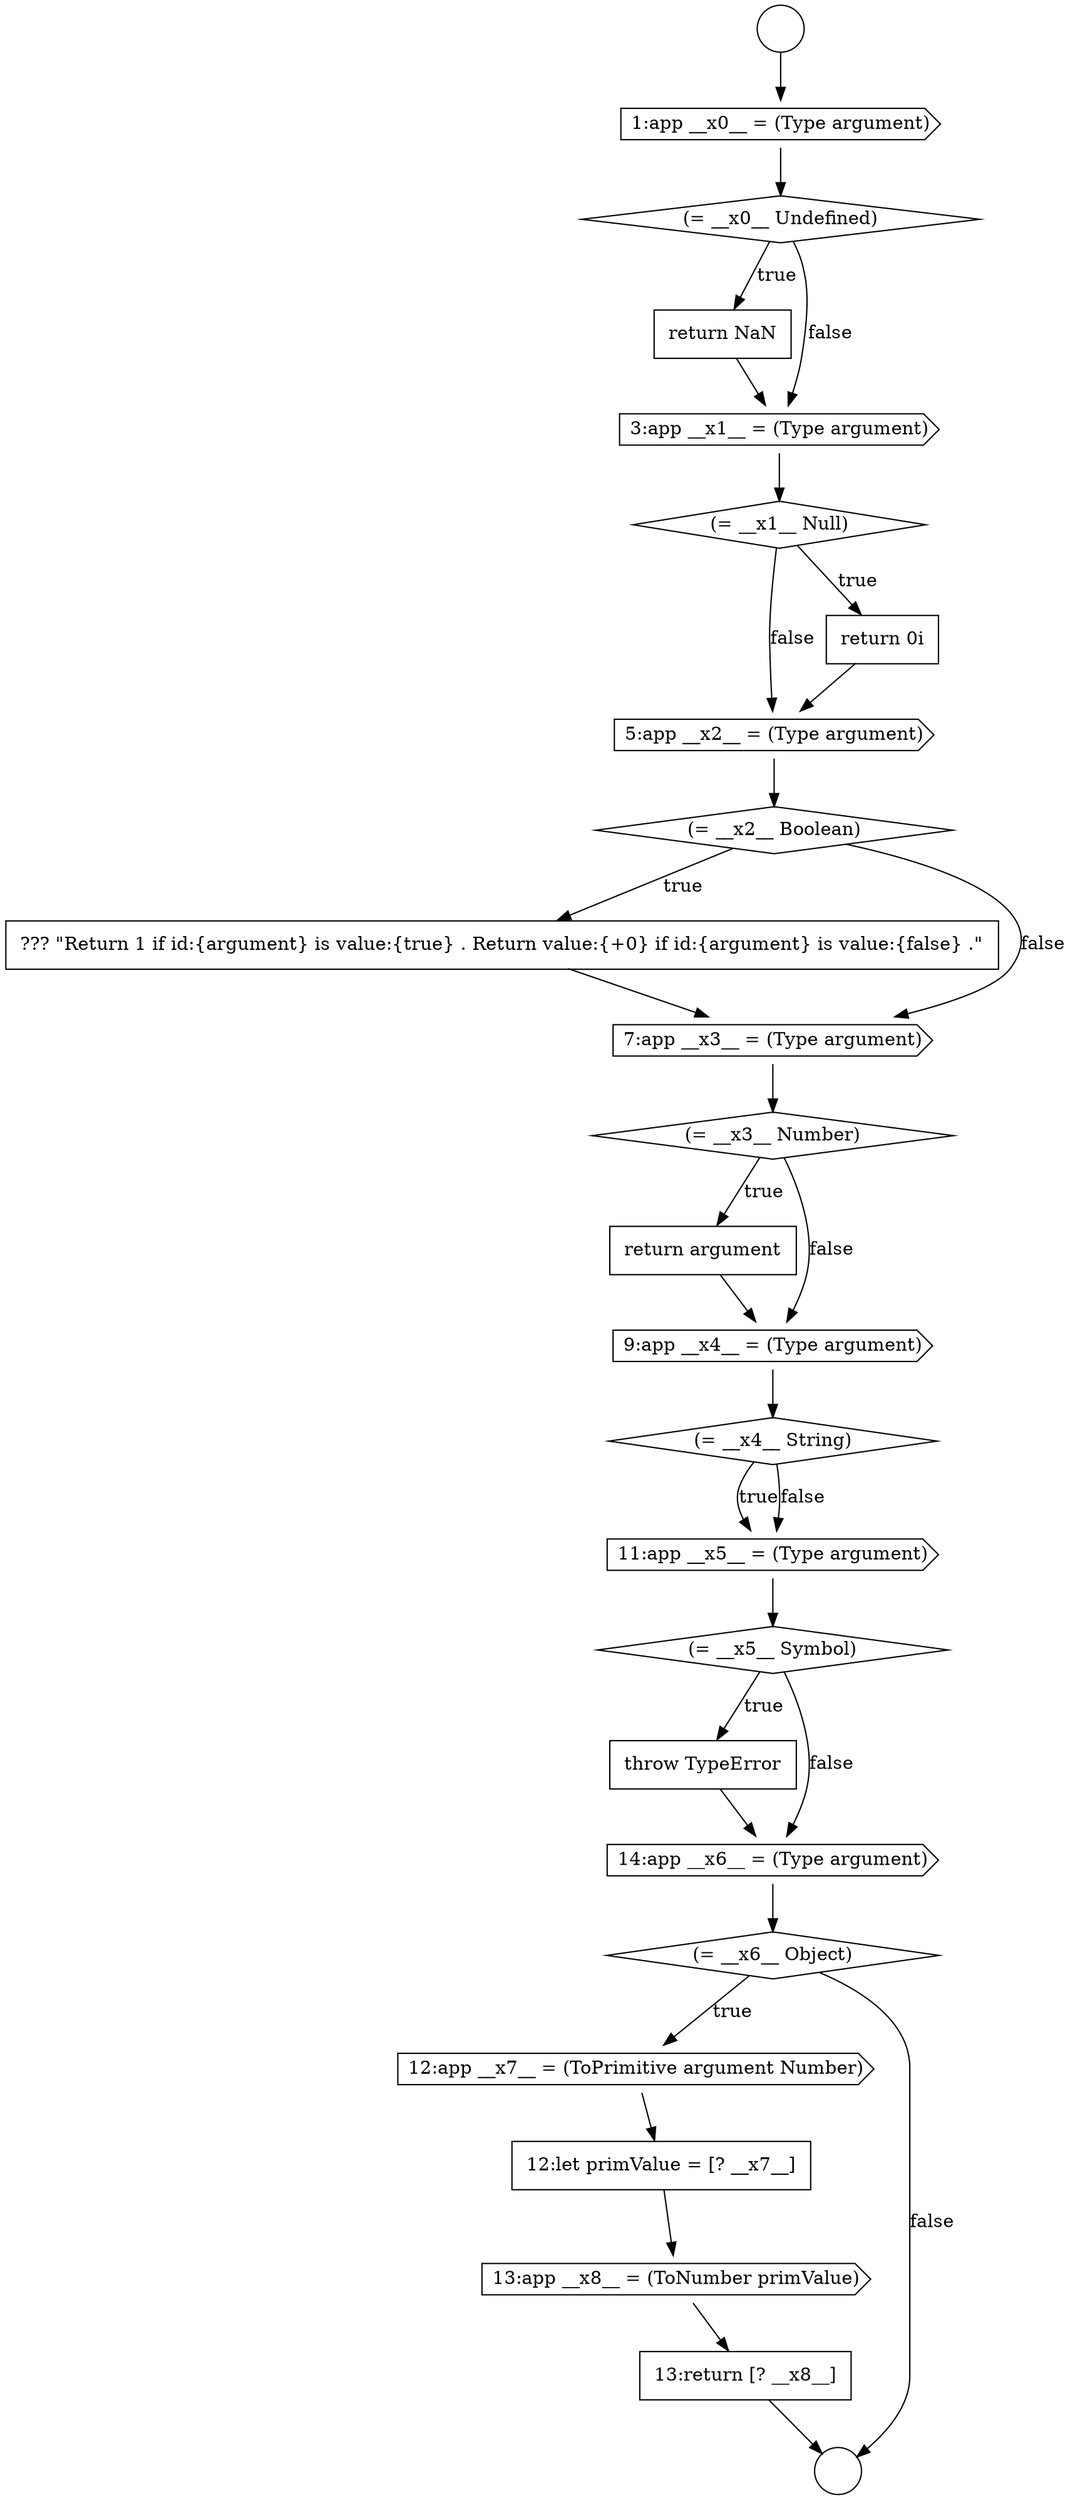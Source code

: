 digraph {
  node16950 [shape=none, margin=0, label=<<font color="black">
    <table border="0" cellborder="1" cellspacing="0" cellpadding="10">
      <tr><td align="left">return argument</td></tr>
    </table>
  </font>> color="black" fillcolor="white" style=filled]
  node16940 [shape=diamond, label=<<font color="black">(= __x0__ Undefined)</font>> color="black" fillcolor="white" style=filled]
  node16947 [shape=none, margin=0, label=<<font color="black">
    <table border="0" cellborder="1" cellspacing="0" cellpadding="10">
      <tr><td align="left">??? &quot;Return 1 if id:{argument} is value:{true} . Return value:{+0} if id:{argument} is value:{false} .&quot;</td></tr>
    </table>
  </font>> color="black" fillcolor="white" style=filled]
  node16953 [shape=cds, label=<<font color="black">11:app __x5__ = (Type argument)</font>> color="black" fillcolor="white" style=filled]
  node16957 [shape=diamond, label=<<font color="black">(= __x6__ Object)</font>> color="black" fillcolor="white" style=filled]
  node16954 [shape=diamond, label=<<font color="black">(= __x5__ Symbol)</font>> color="black" fillcolor="white" style=filled]
  node16949 [shape=diamond, label=<<font color="black">(= __x3__ Number)</font>> color="black" fillcolor="white" style=filled]
  node16958 [shape=cds, label=<<font color="black">12:app __x7__ = (ToPrimitive argument Number)</font>> color="black" fillcolor="white" style=filled]
  node16937 [shape=circle label=" " color="black" fillcolor="white" style=filled]
  node16941 [shape=none, margin=0, label=<<font color="black">
    <table border="0" cellborder="1" cellspacing="0" cellpadding="10">
      <tr><td align="left">return NaN</td></tr>
    </table>
  </font>> color="black" fillcolor="white" style=filled]
  node16945 [shape=cds, label=<<font color="black">5:app __x2__ = (Type argument)</font>> color="black" fillcolor="white" style=filled]
  node16938 [shape=circle label=" " color="black" fillcolor="white" style=filled]
  node16952 [shape=diamond, label=<<font color="black">(= __x4__ String)</font>> color="black" fillcolor="white" style=filled]
  node16959 [shape=none, margin=0, label=<<font color="black">
    <table border="0" cellborder="1" cellspacing="0" cellpadding="10">
      <tr><td align="left">12:let primValue = [? __x7__]</td></tr>
    </table>
  </font>> color="black" fillcolor="white" style=filled]
  node16948 [shape=cds, label=<<font color="black">7:app __x3__ = (Type argument)</font>> color="black" fillcolor="white" style=filled]
  node16955 [shape=none, margin=0, label=<<font color="black">
    <table border="0" cellborder="1" cellspacing="0" cellpadding="10">
      <tr><td align="left">throw TypeError</td></tr>
    </table>
  </font>> color="black" fillcolor="white" style=filled]
  node16942 [shape=cds, label=<<font color="black">3:app __x1__ = (Type argument)</font>> color="black" fillcolor="white" style=filled]
  node16951 [shape=cds, label=<<font color="black">9:app __x4__ = (Type argument)</font>> color="black" fillcolor="white" style=filled]
  node16943 [shape=diamond, label=<<font color="black">(= __x1__ Null)</font>> color="black" fillcolor="white" style=filled]
  node16939 [shape=cds, label=<<font color="black">1:app __x0__ = (Type argument)</font>> color="black" fillcolor="white" style=filled]
  node16960 [shape=cds, label=<<font color="black">13:app __x8__ = (ToNumber primValue)</font>> color="black" fillcolor="white" style=filled]
  node16944 [shape=none, margin=0, label=<<font color="black">
    <table border="0" cellborder="1" cellspacing="0" cellpadding="10">
      <tr><td align="left">return 0i</td></tr>
    </table>
  </font>> color="black" fillcolor="white" style=filled]
  node16946 [shape=diamond, label=<<font color="black">(= __x2__ Boolean)</font>> color="black" fillcolor="white" style=filled]
  node16961 [shape=none, margin=0, label=<<font color="black">
    <table border="0" cellborder="1" cellspacing="0" cellpadding="10">
      <tr><td align="left">13:return [? __x8__]</td></tr>
    </table>
  </font>> color="black" fillcolor="white" style=filled]
  node16956 [shape=cds, label=<<font color="black">14:app __x6__ = (Type argument)</font>> color="black" fillcolor="white" style=filled]
  node16954 -> node16955 [label=<<font color="black">true</font>> color="black"]
  node16954 -> node16956 [label=<<font color="black">false</font>> color="black"]
  node16951 -> node16952 [ color="black"]
  node16937 -> node16939 [ color="black"]
  node16950 -> node16951 [ color="black"]
  node16945 -> node16946 [ color="black"]
  node16939 -> node16940 [ color="black"]
  node16953 -> node16954 [ color="black"]
  node16961 -> node16938 [ color="black"]
  node16959 -> node16960 [ color="black"]
  node16948 -> node16949 [ color="black"]
  node16940 -> node16941 [label=<<font color="black">true</font>> color="black"]
  node16940 -> node16942 [label=<<font color="black">false</font>> color="black"]
  node16955 -> node16956 [ color="black"]
  node16947 -> node16948 [ color="black"]
  node16956 -> node16957 [ color="black"]
  node16942 -> node16943 [ color="black"]
  node16946 -> node16947 [label=<<font color="black">true</font>> color="black"]
  node16946 -> node16948 [label=<<font color="black">false</font>> color="black"]
  node16949 -> node16950 [label=<<font color="black">true</font>> color="black"]
  node16949 -> node16951 [label=<<font color="black">false</font>> color="black"]
  node16952 -> node16953 [label=<<font color="black">true</font>> color="black"]
  node16952 -> node16953 [label=<<font color="black">false</font>> color="black"]
  node16960 -> node16961 [ color="black"]
  node16958 -> node16959 [ color="black"]
  node16943 -> node16944 [label=<<font color="black">true</font>> color="black"]
  node16943 -> node16945 [label=<<font color="black">false</font>> color="black"]
  node16941 -> node16942 [ color="black"]
  node16957 -> node16958 [label=<<font color="black">true</font>> color="black"]
  node16957 -> node16938 [label=<<font color="black">false</font>> color="black"]
  node16944 -> node16945 [ color="black"]
}
